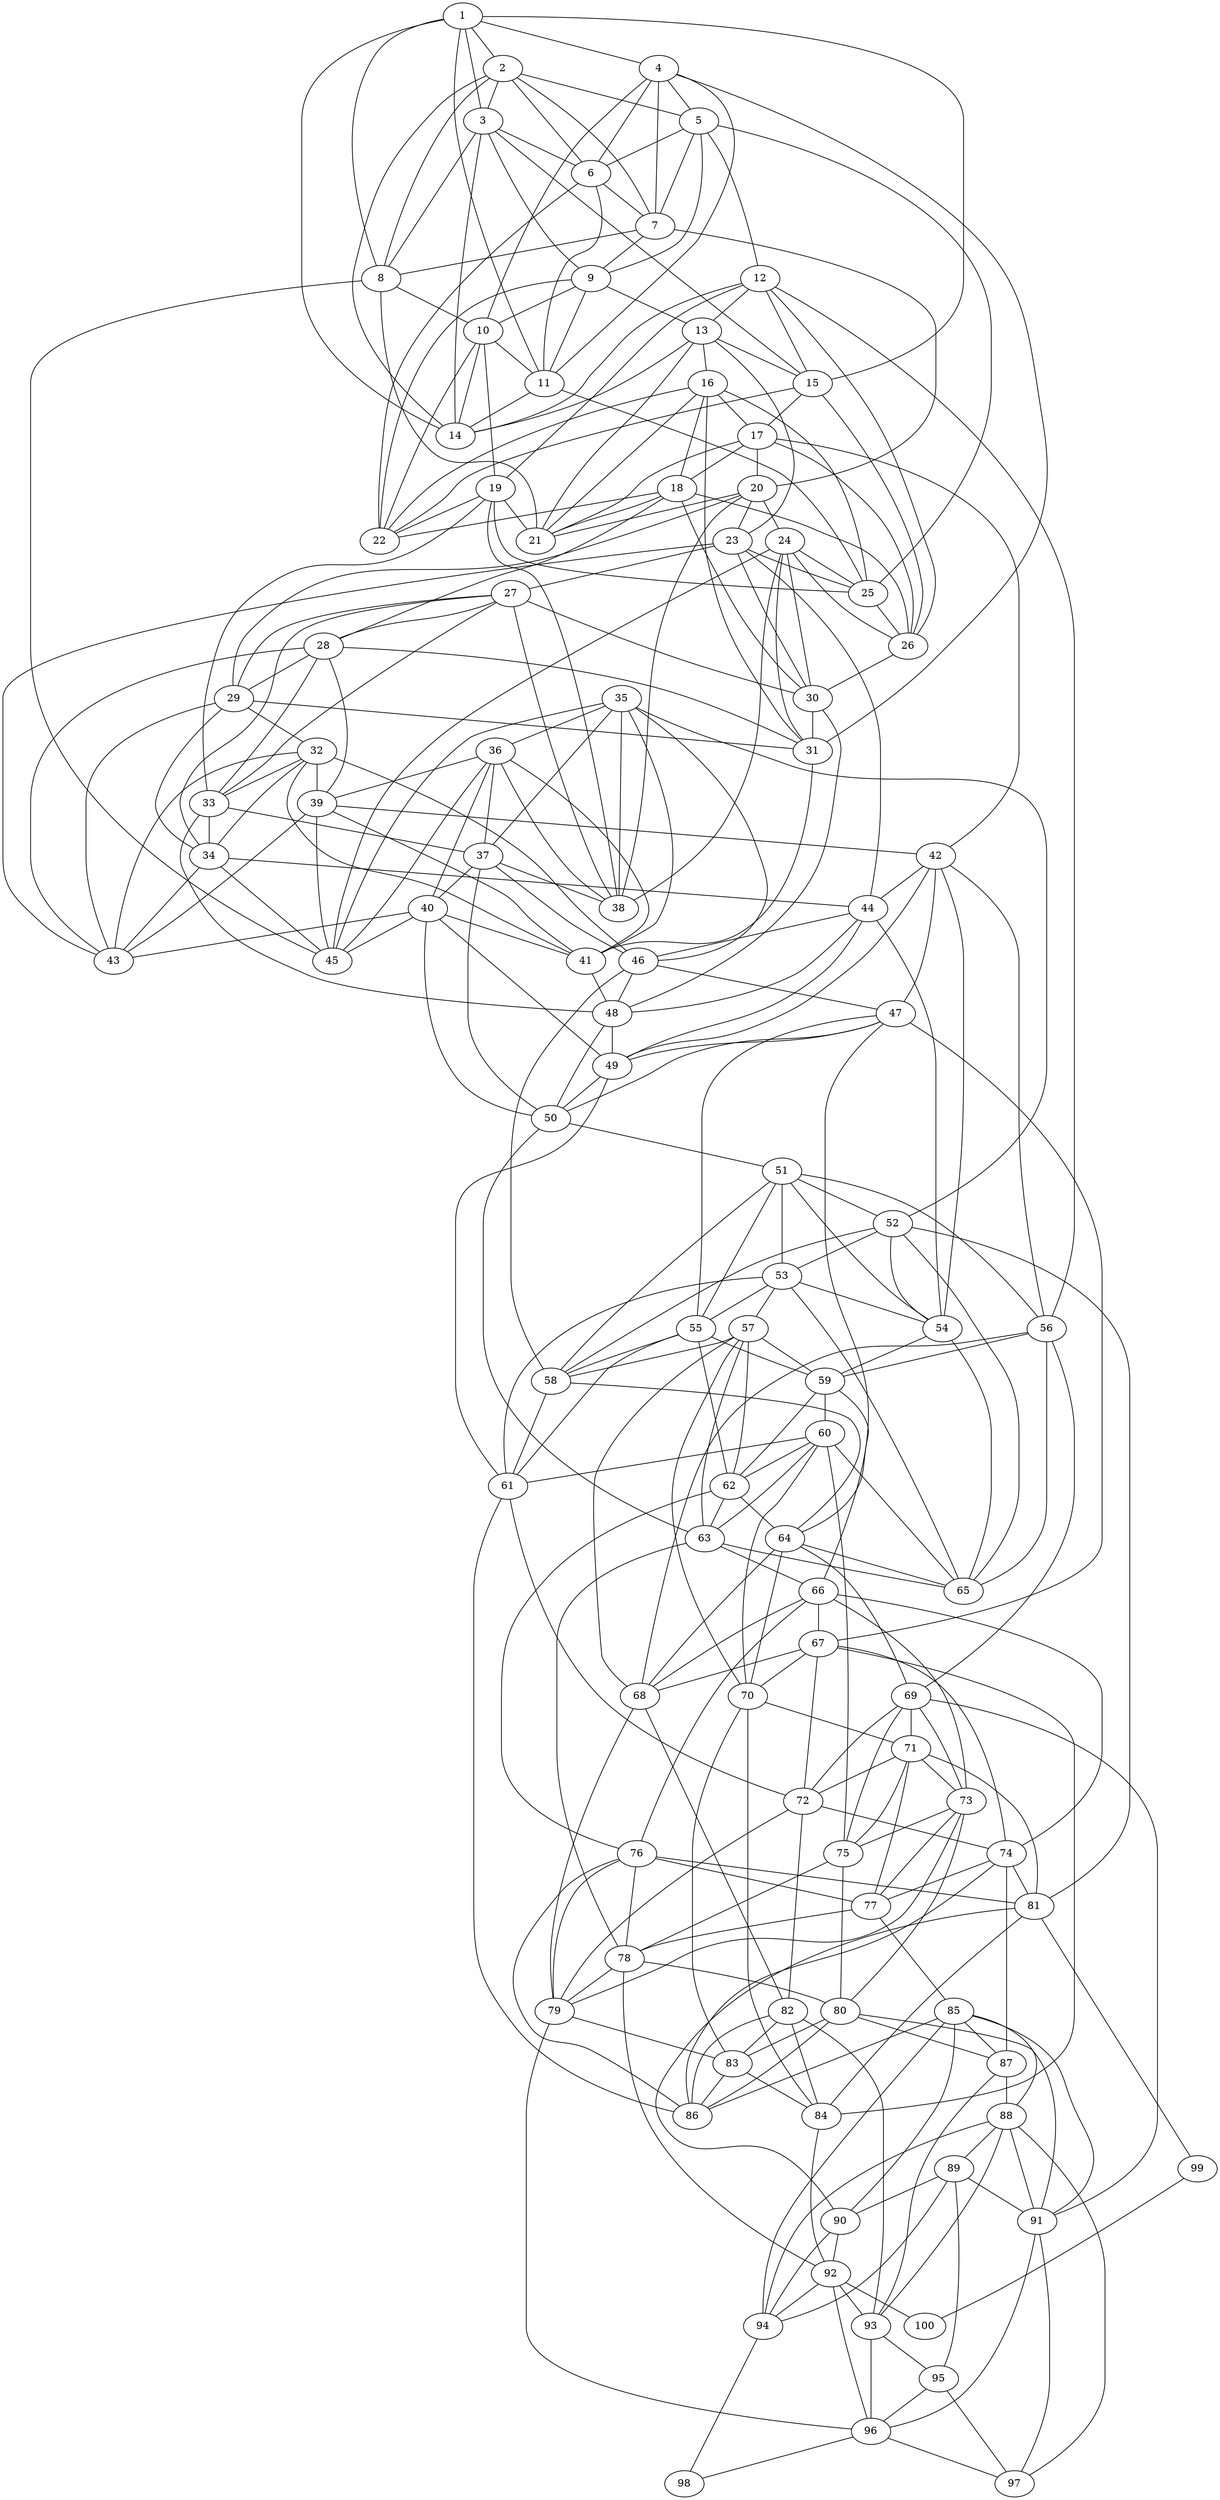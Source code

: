 graph {
1--2
1--3
2--3
1--4
2--5
4--5
2--6
3--6
4--6
5--6
2--7
4--7
5--7
6--7
1--8
2--8
3--8
7--8
3--9
5--9
7--9
4--10
8--10
9--10
1--11
4--11
6--11
9--11
10--11
5--12
9--13
12--13
1--14
2--14
3--14
10--14
11--14
12--14
13--14
1--15
3--15
12--15
13--15
13--16
15--17
16--17
16--18
17--18
10--19
12--19
7--20
17--20
8--21
13--21
16--21
17--21
18--21
19--21
20--21
6--22
9--22
10--22
15--22
16--22
18--22
19--22
13--23
20--23
20--24
5--25
11--25
16--25
19--25
23--25
24--25
12--26
15--26
17--26
18--26
24--26
25--26
23--27
18--28
27--28
20--29
27--29
28--29
18--30
23--30
24--30
26--30
27--30
4--31
16--31
24--31
28--31
29--31
30--31
29--32
19--33
27--33
28--33
32--33
27--34
29--34
32--34
33--34
35--36
33--37
35--37
36--37
19--38
20--38
24--38
27--38
35--38
36--38
37--38
28--39
32--39
36--39
36--40
37--40
31--41
32--41
35--41
36--41
39--41
40--41
17--42
39--42
23--43
28--43
29--43
32--43
34--43
39--43
40--43
23--44
34--44
42--44
8--45
24--45
34--45
35--45
36--45
39--45
40--45
32--46
35--46
37--46
44--46
42--47
46--47
30--48
33--48
41--48
44--48
46--48
40--49
42--49
44--49
47--49
48--49
37--50
40--50
47--50
48--50
49--50
50--51
35--52
51--52
51--53
52--53
42--54
44--54
51--54
52--54
53--54
47--55
51--55
53--55
12--56
42--56
51--56
53--57
46--58
51--58
52--58
55--58
57--58
54--59
55--59
56--59
57--59
59--60
49--61
53--61
55--61
58--61
60--61
55--62
57--62
59--62
60--62
50--63
57--63
60--63
62--63
47--64
58--64
62--64
52--65
53--65
54--65
56--65
60--65
63--65
64--65
59--66
63--66
47--67
66--67
56--68
57--68
64--68
66--68
67--68
56--69
64--69
57--70
60--70
64--70
67--70
69--71
70--71
61--72
67--72
69--72
71--72
66--73
69--73
71--73
66--74
67--74
72--74
60--75
69--75
71--75
73--75
62--76
66--76
71--77
73--77
74--77
76--77
63--78
75--78
76--78
77--78
68--79
72--79
73--79
76--79
78--79
73--80
75--80
78--80
52--81
71--81
74--81
76--81
68--82
72--82
70--83
79--83
80--83
82--83
67--84
70--84
81--84
82--84
83--84
77--85
61--86
74--86
76--86
80--86
82--86
83--86
85--86
74--87
80--87
85--87
85--88
87--88
88--89
81--90
85--90
89--90
69--91
80--91
85--91
88--91
89--91
78--92
84--92
90--92
82--93
87--93
88--93
92--93
85--94
88--94
89--94
90--94
92--94
89--95
93--95
79--96
91--96
92--96
93--96
95--96
88--97
91--97
95--97
96--97
94--98
96--98
81--99
92--100
99--100
}
